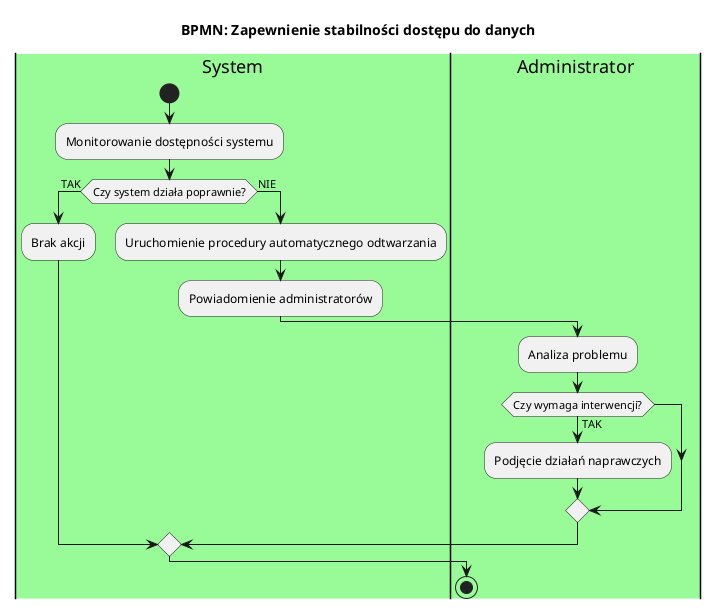 @startuml
title BPMN: Zapewnienie stabilności dostępu do danych

|#palegreen|System|
start
:Monitorowanie dostępności systemu;
if (Czy system działa poprawnie?) then (TAK)
:Brak akcji;
else (NIE)
:Uruchomienie procedury automatycznego odtwarzania;
:Powiadomienie administratorów;
|#palegreen|Administrator|
:Analiza problemu;
if (Czy wymaga interwencji?) then (TAK)
:Podjęcie działań naprawczych;
endif
endif
stop
@enduml